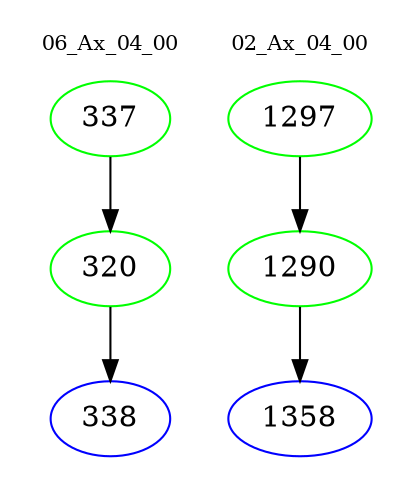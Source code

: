 digraph{
subgraph cluster_0 {
color = white
label = "06_Ax_04_00";
fontsize=10;
T0_337 [label="337", color="green"]
T0_337 -> T0_320 [color="black"]
T0_320 [label="320", color="green"]
T0_320 -> T0_338 [color="black"]
T0_338 [label="338", color="blue"]
}
subgraph cluster_1 {
color = white
label = "02_Ax_04_00";
fontsize=10;
T1_1297 [label="1297", color="green"]
T1_1297 -> T1_1290 [color="black"]
T1_1290 [label="1290", color="green"]
T1_1290 -> T1_1358 [color="black"]
T1_1358 [label="1358", color="blue"]
}
}
